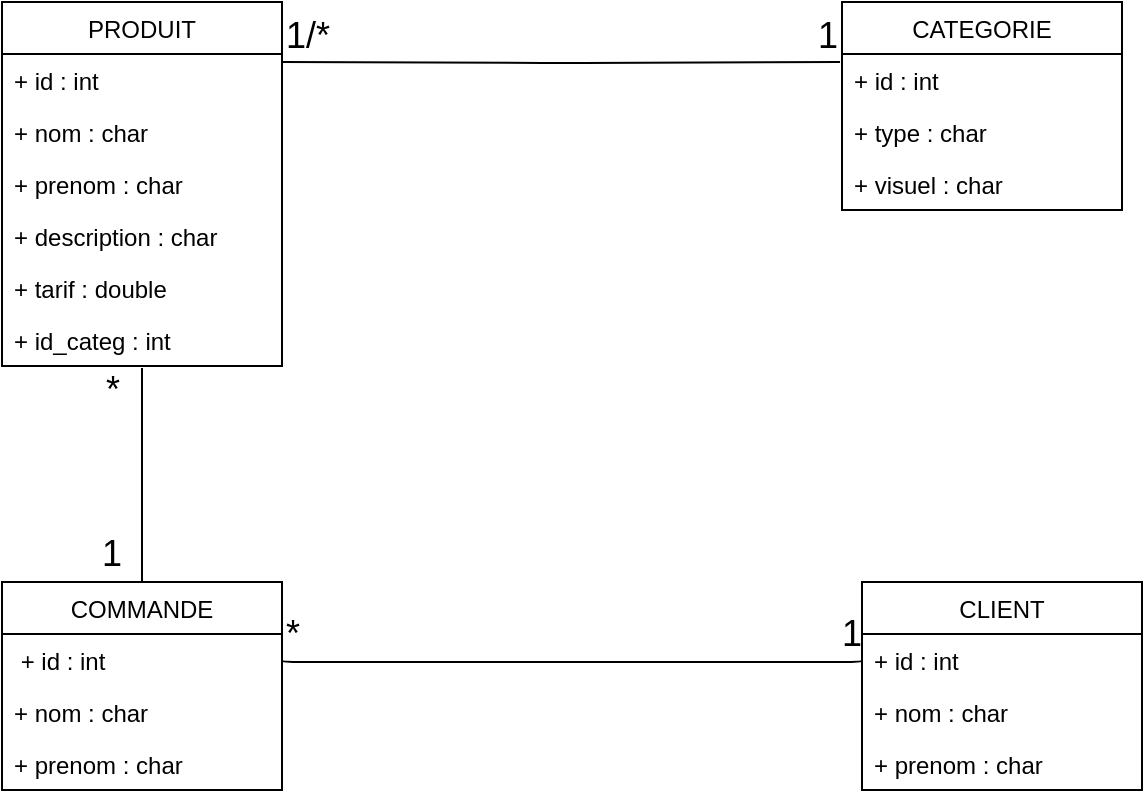 <mxfile version="13.7.3" type="github">
  <diagram id="hxKLe8-lmR5lqBm9ec5w" name="Page-1">
    <mxGraphModel dx="1422" dy="775" grid="1" gridSize="10" guides="1" tooltips="1" connect="1" arrows="1" fold="1" page="1" pageScale="1" pageWidth="827" pageHeight="1169" background="none" math="0" shadow="0">
      <root>
        <mxCell id="0" />
        <mxCell id="1" parent="0" />
        <mxCell id="iHoyFPO_ZjTq_ncpUgUo-5" value="CATEGORIE" style="swimlane;fontStyle=0;childLayout=stackLayout;horizontal=1;startSize=26;fillColor=none;horizontalStack=0;resizeParent=1;resizeParentMax=0;resizeLast=0;collapsible=1;marginBottom=0;" vertex="1" parent="1">
          <mxGeometry x="540" y="120" width="140" height="104" as="geometry" />
        </mxCell>
        <mxCell id="iHoyFPO_ZjTq_ncpUgUo-6" value="+ id : int" style="text;strokeColor=none;fillColor=none;align=left;verticalAlign=top;spacingLeft=4;spacingRight=4;overflow=hidden;rotatable=0;points=[[0,0.5],[1,0.5]];portConstraint=eastwest;" vertex="1" parent="iHoyFPO_ZjTq_ncpUgUo-5">
          <mxGeometry y="26" width="140" height="26" as="geometry" />
        </mxCell>
        <mxCell id="iHoyFPO_ZjTq_ncpUgUo-7" value="+ type : char" style="text;strokeColor=none;fillColor=none;align=left;verticalAlign=top;spacingLeft=4;spacingRight=4;overflow=hidden;rotatable=0;points=[[0,0.5],[1,0.5]];portConstraint=eastwest;" vertex="1" parent="iHoyFPO_ZjTq_ncpUgUo-5">
          <mxGeometry y="52" width="140" height="26" as="geometry" />
        </mxCell>
        <mxCell id="iHoyFPO_ZjTq_ncpUgUo-8" value="+ visuel : char" style="text;strokeColor=none;fillColor=none;align=left;verticalAlign=top;spacingLeft=4;spacingRight=4;overflow=hidden;rotatable=0;points=[[0,0.5],[1,0.5]];portConstraint=eastwest;" vertex="1" parent="iHoyFPO_ZjTq_ncpUgUo-5">
          <mxGeometry y="78" width="140" height="26" as="geometry" />
        </mxCell>
        <mxCell id="iHoyFPO_ZjTq_ncpUgUo-1" value="PRODUIT" style="swimlane;fontStyle=0;childLayout=stackLayout;horizontal=1;startSize=26;fillColor=none;horizontalStack=0;resizeParent=1;resizeParentMax=0;resizeLast=0;collapsible=1;marginBottom=0;" vertex="1" parent="1">
          <mxGeometry x="120" y="120" width="140" height="182" as="geometry" />
        </mxCell>
        <mxCell id="iHoyFPO_ZjTq_ncpUgUo-2" value="+ id : int" style="text;strokeColor=none;fillColor=none;align=left;verticalAlign=top;spacingLeft=4;spacingRight=4;overflow=hidden;rotatable=0;points=[[0,0.5],[1,0.5]];portConstraint=eastwest;" vertex="1" parent="iHoyFPO_ZjTq_ncpUgUo-1">
          <mxGeometry y="26" width="140" height="26" as="geometry" />
        </mxCell>
        <mxCell id="iHoyFPO_ZjTq_ncpUgUo-3" value="+ nom : char" style="text;strokeColor=none;fillColor=none;align=left;verticalAlign=top;spacingLeft=4;spacingRight=4;overflow=hidden;rotatable=0;points=[[0,0.5],[1,0.5]];portConstraint=eastwest;" vertex="1" parent="iHoyFPO_ZjTq_ncpUgUo-1">
          <mxGeometry y="52" width="140" height="26" as="geometry" />
        </mxCell>
        <mxCell id="iHoyFPO_ZjTq_ncpUgUo-4" value="+ prenom : char" style="text;strokeColor=none;fillColor=none;align=left;verticalAlign=top;spacingLeft=4;spacingRight=4;overflow=hidden;rotatable=0;points=[[0,0.5],[1,0.5]];portConstraint=eastwest;" vertex="1" parent="iHoyFPO_ZjTq_ncpUgUo-1">
          <mxGeometry y="78" width="140" height="26" as="geometry" />
        </mxCell>
        <mxCell id="iHoyFPO_ZjTq_ncpUgUo-31" value="+ description : char" style="text;strokeColor=none;fillColor=none;align=left;verticalAlign=top;spacingLeft=4;spacingRight=4;overflow=hidden;rotatable=0;points=[[0,0.5],[1,0.5]];portConstraint=eastwest;" vertex="1" parent="iHoyFPO_ZjTq_ncpUgUo-1">
          <mxGeometry y="104" width="140" height="26" as="geometry" />
        </mxCell>
        <mxCell id="iHoyFPO_ZjTq_ncpUgUo-32" value="+ tarif : double" style="text;strokeColor=none;fillColor=none;align=left;verticalAlign=top;spacingLeft=4;spacingRight=4;overflow=hidden;rotatable=0;points=[[0,0.5],[1,0.5]];portConstraint=eastwest;" vertex="1" parent="iHoyFPO_ZjTq_ncpUgUo-1">
          <mxGeometry y="130" width="140" height="26" as="geometry" />
        </mxCell>
        <mxCell id="iHoyFPO_ZjTq_ncpUgUo-33" value="+ id_categ : int" style="text;strokeColor=none;fillColor=none;align=left;verticalAlign=top;spacingLeft=4;spacingRight=4;overflow=hidden;rotatable=0;points=[[0,0.5],[1,0.5]];portConstraint=eastwest;" vertex="1" parent="iHoyFPO_ZjTq_ncpUgUo-1">
          <mxGeometry y="156" width="140" height="26" as="geometry" />
        </mxCell>
        <mxCell id="iHoyFPO_ZjTq_ncpUgUo-17" value="" style="endArrow=none;html=1;edgeStyle=orthogonalEdgeStyle;exitX=1;exitY=0.5;exitDx=0;exitDy=0;entryX=0;entryY=0.5;entryDx=0;entryDy=0;" edge="1" parent="1" source="iHoyFPO_ZjTq_ncpUgUo-10" target="iHoyFPO_ZjTq_ncpUgUo-14">
          <mxGeometry relative="1" as="geometry">
            <mxPoint x="260" y="350" as="sourcePoint" />
            <mxPoint x="520" y="430" as="targetPoint" />
            <Array as="points">
              <mxPoint x="260" y="450" />
            </Array>
          </mxGeometry>
        </mxCell>
        <mxCell id="iHoyFPO_ZjTq_ncpUgUo-18" value="&lt;font style=&quot;font-size: 18px&quot;&gt;*&lt;/font&gt;" style="edgeLabel;resizable=0;html=1;align=left;verticalAlign=bottom;" connectable="0" vertex="1" parent="iHoyFPO_ZjTq_ncpUgUo-17">
          <mxGeometry x="-1" relative="1" as="geometry" />
        </mxCell>
        <mxCell id="iHoyFPO_ZjTq_ncpUgUo-19" value="&lt;font style=&quot;font-size: 18px&quot;&gt;1&lt;/font&gt;" style="edgeLabel;resizable=0;html=1;align=right;verticalAlign=bottom;" connectable="0" vertex="1" parent="iHoyFPO_ZjTq_ncpUgUo-17">
          <mxGeometry x="1" relative="1" as="geometry" />
        </mxCell>
        <mxCell id="iHoyFPO_ZjTq_ncpUgUo-20" value="" style="endArrow=none;html=1;edgeStyle=orthogonalEdgeStyle;entryX=-0.007;entryY=0.154;entryDx=0;entryDy=0;entryPerimeter=0;" edge="1" parent="1" target="iHoyFPO_ZjTq_ncpUgUo-6">
          <mxGeometry relative="1" as="geometry">
            <mxPoint x="260" y="150" as="sourcePoint" />
            <mxPoint x="538.04" y="150.004" as="targetPoint" />
            <Array as="points" />
          </mxGeometry>
        </mxCell>
        <mxCell id="iHoyFPO_ZjTq_ncpUgUo-21" value="&lt;font style=&quot;font-size: 18px&quot;&gt;1/*&lt;/font&gt;" style="edgeLabel;resizable=0;html=1;align=left;verticalAlign=bottom;" connectable="0" vertex="1" parent="iHoyFPO_ZjTq_ncpUgUo-20">
          <mxGeometry x="-1" relative="1" as="geometry" />
        </mxCell>
        <mxCell id="iHoyFPO_ZjTq_ncpUgUo-22" value="&lt;font style=&quot;font-size: 18px&quot;&gt;1&lt;/font&gt;" style="edgeLabel;resizable=0;html=1;align=right;verticalAlign=bottom;" connectable="0" vertex="1" parent="iHoyFPO_ZjTq_ncpUgUo-20">
          <mxGeometry x="1" relative="1" as="geometry" />
        </mxCell>
        <mxCell id="iHoyFPO_ZjTq_ncpUgUo-26" value="" style="endArrow=none;html=1;edgeStyle=orthogonalEdgeStyle;entryX=0.5;entryY=0;entryDx=0;entryDy=0;exitX=0.5;exitY=1.038;exitDx=0;exitDy=0;exitPerimeter=0;" edge="1" parent="1" source="iHoyFPO_ZjTq_ncpUgUo-33" target="iHoyFPO_ZjTq_ncpUgUo-9">
          <mxGeometry relative="1" as="geometry">
            <mxPoint x="190" y="310" as="sourcePoint" />
            <mxPoint x="193" y="300" as="targetPoint" />
          </mxGeometry>
        </mxCell>
        <mxCell id="iHoyFPO_ZjTq_ncpUgUo-27" value="*" style="edgeLabel;resizable=0;html=1;align=left;verticalAlign=bottom;fontSize=18;" connectable="0" vertex="1" parent="iHoyFPO_ZjTq_ncpUgUo-26">
          <mxGeometry x="-1" relative="1" as="geometry">
            <mxPoint x="-20" y="25" as="offset" />
          </mxGeometry>
        </mxCell>
        <mxCell id="iHoyFPO_ZjTq_ncpUgUo-28" value="1" style="edgeLabel;resizable=0;html=1;align=right;verticalAlign=bottom;fontSize=18;" connectable="0" vertex="1" parent="iHoyFPO_ZjTq_ncpUgUo-26">
          <mxGeometry x="1" relative="1" as="geometry">
            <mxPoint x="-10" as="offset" />
          </mxGeometry>
        </mxCell>
        <mxCell id="iHoyFPO_ZjTq_ncpUgUo-9" value="COMMANDE" style="swimlane;fontStyle=0;childLayout=stackLayout;horizontal=1;startSize=26;fillColor=none;horizontalStack=0;resizeParent=1;resizeParentMax=0;resizeLast=0;collapsible=1;marginBottom=0;" vertex="1" parent="1">
          <mxGeometry x="120" y="410" width="140" height="104" as="geometry" />
        </mxCell>
        <mxCell id="iHoyFPO_ZjTq_ncpUgUo-10" value=" + id : int" style="text;strokeColor=none;fillColor=none;align=left;verticalAlign=top;spacingLeft=4;spacingRight=4;overflow=hidden;rotatable=0;points=[[0,0.5],[1,0.5]];portConstraint=eastwest;" vertex="1" parent="iHoyFPO_ZjTq_ncpUgUo-9">
          <mxGeometry y="26" width="140" height="26" as="geometry" />
        </mxCell>
        <mxCell id="iHoyFPO_ZjTq_ncpUgUo-11" value="+ nom : char" style="text;strokeColor=none;fillColor=none;align=left;verticalAlign=top;spacingLeft=4;spacingRight=4;overflow=hidden;rotatable=0;points=[[0,0.5],[1,0.5]];portConstraint=eastwest;" vertex="1" parent="iHoyFPO_ZjTq_ncpUgUo-9">
          <mxGeometry y="52" width="140" height="26" as="geometry" />
        </mxCell>
        <mxCell id="iHoyFPO_ZjTq_ncpUgUo-12" value="+ prenom : char" style="text;strokeColor=none;fillColor=none;align=left;verticalAlign=top;spacingLeft=4;spacingRight=4;overflow=hidden;rotatable=0;points=[[0,0.5],[1,0.5]];portConstraint=eastwest;" vertex="1" parent="iHoyFPO_ZjTq_ncpUgUo-9">
          <mxGeometry y="78" width="140" height="26" as="geometry" />
        </mxCell>
        <mxCell id="iHoyFPO_ZjTq_ncpUgUo-13" value="CLIENT" style="swimlane;fontStyle=0;childLayout=stackLayout;horizontal=1;startSize=26;fillColor=none;horizontalStack=0;resizeParent=1;resizeParentMax=0;resizeLast=0;collapsible=1;marginBottom=0;" vertex="1" parent="1">
          <mxGeometry x="550" y="410" width="140" height="104" as="geometry" />
        </mxCell>
        <mxCell id="iHoyFPO_ZjTq_ncpUgUo-14" value="+ id : int" style="text;strokeColor=none;fillColor=none;align=left;verticalAlign=top;spacingLeft=4;spacingRight=4;overflow=hidden;rotatable=0;points=[[0,0.5],[1,0.5]];portConstraint=eastwest;" vertex="1" parent="iHoyFPO_ZjTq_ncpUgUo-13">
          <mxGeometry y="26" width="140" height="26" as="geometry" />
        </mxCell>
        <mxCell id="iHoyFPO_ZjTq_ncpUgUo-15" value="+ nom : char" style="text;strokeColor=none;fillColor=none;align=left;verticalAlign=top;spacingLeft=4;spacingRight=4;overflow=hidden;rotatable=0;points=[[0,0.5],[1,0.5]];portConstraint=eastwest;" vertex="1" parent="iHoyFPO_ZjTq_ncpUgUo-13">
          <mxGeometry y="52" width="140" height="26" as="geometry" />
        </mxCell>
        <mxCell id="iHoyFPO_ZjTq_ncpUgUo-16" value="+ prenom : char" style="text;strokeColor=none;fillColor=none;align=left;verticalAlign=top;spacingLeft=4;spacingRight=4;overflow=hidden;rotatable=0;points=[[0,0.5],[1,0.5]];portConstraint=eastwest;" vertex="1" parent="iHoyFPO_ZjTq_ncpUgUo-13">
          <mxGeometry y="78" width="140" height="26" as="geometry" />
        </mxCell>
      </root>
    </mxGraphModel>
  </diagram>
</mxfile>
